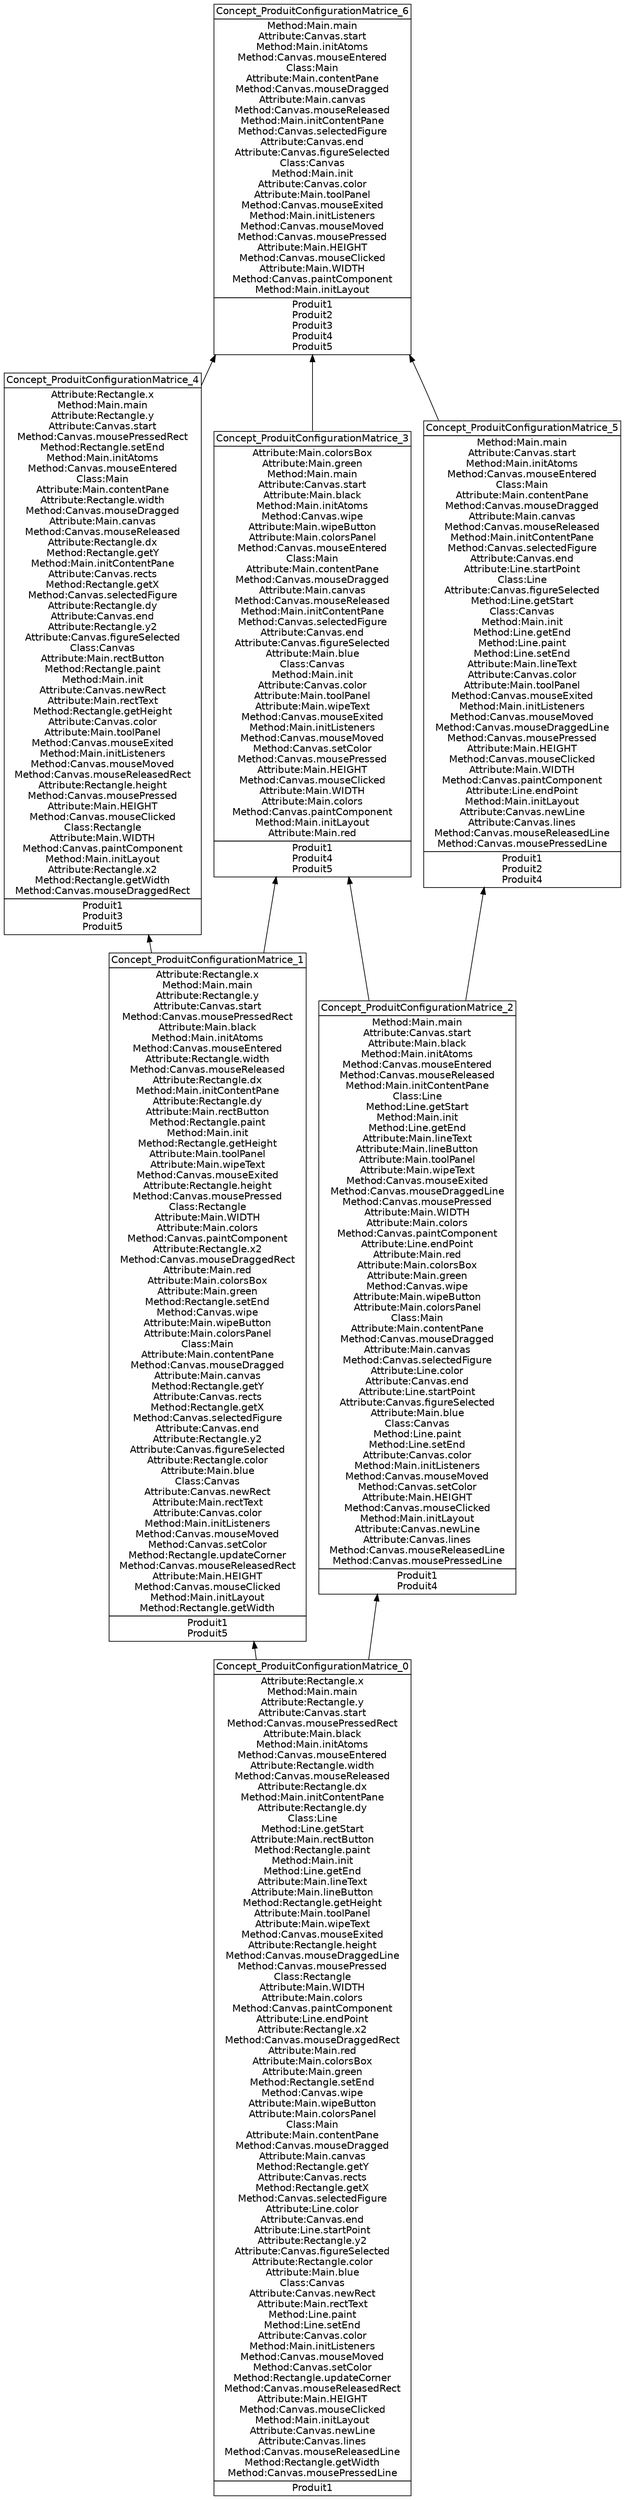 digraph G { 
	rankdir=BT;
	margin=0;
	node [margin="0.03,0.03",fontname="DejaVu Sans"];
	ranksep=0.3;
	nodesep=0.2;
//graph[label="name:ProduitConfigurationMatrice,concept number:7,object number:5,attribute number:76"
0 [shape=none,label=<<table border="0" cellborder="1" cellspacing="0" port="p"><tr><td>Concept_ProduitConfigurationMatrice_6</td></tr><tr><td>Method:Main.main<br/>Attribute:Canvas.start<br/>Method:Main.initAtoms<br/>Method:Canvas.mouseEntered<br/>Class:Main<br/>Attribute:Main.contentPane<br/>Method:Canvas.mouseDragged<br/>Attribute:Main.canvas<br/>Method:Canvas.mouseReleased<br/>Method:Main.initContentPane<br/>Method:Canvas.selectedFigure<br/>Attribute:Canvas.end<br/>Attribute:Canvas.figureSelected<br/>Class:Canvas<br/>Method:Main.init<br/>Attribute:Canvas.color<br/>Attribute:Main.toolPanel<br/>Method:Canvas.mouseExited<br/>Method:Main.initListeners<br/>Method:Canvas.mouseMoved<br/>Method:Canvas.mousePressed<br/>Attribute:Main.HEIGHT<br/>Method:Canvas.mouseClicked<br/>Attribute:Main.WIDTH<br/>Method:Canvas.paintComponent<br/>Method:Main.initLayout<br/></td></tr><tr><td>Produit1<br/>Produit2<br/>Produit3<br/>Produit4<br/>Produit5<br/></td></tr></table>>];
1 [shape=none,label=<<table border="0" cellborder="1" cellspacing="0" port="p"><tr><td>Concept_ProduitConfigurationMatrice_5</td></tr><tr><td>Method:Main.main<br/>Attribute:Canvas.start<br/>Method:Main.initAtoms<br/>Method:Canvas.mouseEntered<br/>Class:Main<br/>Attribute:Main.contentPane<br/>Method:Canvas.mouseDragged<br/>Attribute:Main.canvas<br/>Method:Canvas.mouseReleased<br/>Method:Main.initContentPane<br/>Method:Canvas.selectedFigure<br/>Attribute:Canvas.end<br/>Attribute:Line.startPoint<br/>Class:Line<br/>Attribute:Canvas.figureSelected<br/>Method:Line.getStart<br/>Class:Canvas<br/>Method:Main.init<br/>Method:Line.getEnd<br/>Method:Line.paint<br/>Method:Line.setEnd<br/>Attribute:Main.lineText<br/>Attribute:Canvas.color<br/>Attribute:Main.toolPanel<br/>Method:Canvas.mouseExited<br/>Method:Main.initListeners<br/>Method:Canvas.mouseMoved<br/>Method:Canvas.mouseDraggedLine<br/>Method:Canvas.mousePressed<br/>Attribute:Main.HEIGHT<br/>Method:Canvas.mouseClicked<br/>Attribute:Main.WIDTH<br/>Method:Canvas.paintComponent<br/>Attribute:Line.endPoint<br/>Method:Main.initLayout<br/>Attribute:Canvas.newLine<br/>Attribute:Canvas.lines<br/>Method:Canvas.mouseReleasedLine<br/>Method:Canvas.mousePressedLine<br/></td></tr><tr><td>Produit1<br/>Produit2<br/>Produit4<br/></td></tr></table>>];
2 [shape=none,label=<<table border="0" cellborder="1" cellspacing="0" port="p"><tr><td>Concept_ProduitConfigurationMatrice_0</td></tr><tr><td>Attribute:Rectangle.x<br/>Method:Main.main<br/>Attribute:Rectangle.y<br/>Attribute:Canvas.start<br/>Method:Canvas.mousePressedRect<br/>Attribute:Main.black<br/>Method:Main.initAtoms<br/>Method:Canvas.mouseEntered<br/>Attribute:Rectangle.width<br/>Method:Canvas.mouseReleased<br/>Attribute:Rectangle.dx<br/>Method:Main.initContentPane<br/>Attribute:Rectangle.dy<br/>Class:Line<br/>Method:Line.getStart<br/>Attribute:Main.rectButton<br/>Method:Rectangle.paint<br/>Method:Main.init<br/>Method:Line.getEnd<br/>Attribute:Main.lineText<br/>Attribute:Main.lineButton<br/>Method:Rectangle.getHeight<br/>Attribute:Main.toolPanel<br/>Attribute:Main.wipeText<br/>Method:Canvas.mouseExited<br/>Attribute:Rectangle.height<br/>Method:Canvas.mouseDraggedLine<br/>Method:Canvas.mousePressed<br/>Class:Rectangle<br/>Attribute:Main.WIDTH<br/>Attribute:Main.colors<br/>Method:Canvas.paintComponent<br/>Attribute:Line.endPoint<br/>Attribute:Rectangle.x2<br/>Method:Canvas.mouseDraggedRect<br/>Attribute:Main.red<br/>Attribute:Main.colorsBox<br/>Attribute:Main.green<br/>Method:Rectangle.setEnd<br/>Method:Canvas.wipe<br/>Attribute:Main.wipeButton<br/>Attribute:Main.colorsPanel<br/>Class:Main<br/>Attribute:Main.contentPane<br/>Method:Canvas.mouseDragged<br/>Attribute:Main.canvas<br/>Method:Rectangle.getY<br/>Attribute:Canvas.rects<br/>Method:Rectangle.getX<br/>Method:Canvas.selectedFigure<br/>Attribute:Line.color<br/>Attribute:Canvas.end<br/>Attribute:Line.startPoint<br/>Attribute:Rectangle.y2<br/>Attribute:Canvas.figureSelected<br/>Attribute:Rectangle.color<br/>Attribute:Main.blue<br/>Class:Canvas<br/>Attribute:Canvas.newRect<br/>Attribute:Main.rectText<br/>Method:Line.paint<br/>Method:Line.setEnd<br/>Attribute:Canvas.color<br/>Method:Main.initListeners<br/>Method:Canvas.mouseMoved<br/>Method:Canvas.setColor<br/>Method:Rectangle.updateCorner<br/>Method:Canvas.mouseReleasedRect<br/>Attribute:Main.HEIGHT<br/>Method:Canvas.mouseClicked<br/>Method:Main.initLayout<br/>Attribute:Canvas.newLine<br/>Attribute:Canvas.lines<br/>Method:Canvas.mouseReleasedLine<br/>Method:Rectangle.getWidth<br/>Method:Canvas.mousePressedLine<br/></td></tr><tr><td>Produit1<br/></td></tr></table>>];
3 [shape=none,label=<<table border="0" cellborder="1" cellspacing="0" port="p"><tr><td>Concept_ProduitConfigurationMatrice_4</td></tr><tr><td>Attribute:Rectangle.x<br/>Method:Main.main<br/>Attribute:Rectangle.y<br/>Attribute:Canvas.start<br/>Method:Canvas.mousePressedRect<br/>Method:Rectangle.setEnd<br/>Method:Main.initAtoms<br/>Method:Canvas.mouseEntered<br/>Class:Main<br/>Attribute:Main.contentPane<br/>Attribute:Rectangle.width<br/>Method:Canvas.mouseDragged<br/>Attribute:Main.canvas<br/>Method:Canvas.mouseReleased<br/>Attribute:Rectangle.dx<br/>Method:Rectangle.getY<br/>Method:Main.initContentPane<br/>Attribute:Canvas.rects<br/>Method:Rectangle.getX<br/>Method:Canvas.selectedFigure<br/>Attribute:Rectangle.dy<br/>Attribute:Canvas.end<br/>Attribute:Rectangle.y2<br/>Attribute:Canvas.figureSelected<br/>Class:Canvas<br/>Attribute:Main.rectButton<br/>Method:Rectangle.paint<br/>Method:Main.init<br/>Attribute:Canvas.newRect<br/>Attribute:Main.rectText<br/>Method:Rectangle.getHeight<br/>Attribute:Canvas.color<br/>Attribute:Main.toolPanel<br/>Method:Canvas.mouseExited<br/>Method:Main.initListeners<br/>Method:Canvas.mouseMoved<br/>Method:Canvas.mouseReleasedRect<br/>Attribute:Rectangle.height<br/>Method:Canvas.mousePressed<br/>Attribute:Main.HEIGHT<br/>Method:Canvas.mouseClicked<br/>Class:Rectangle<br/>Attribute:Main.WIDTH<br/>Method:Canvas.paintComponent<br/>Method:Main.initLayout<br/>Attribute:Rectangle.x2<br/>Method:Rectangle.getWidth<br/>Method:Canvas.mouseDraggedRect<br/></td></tr><tr><td>Produit1<br/>Produit3<br/>Produit5<br/></td></tr></table>>];
4 [shape=none,label=<<table border="0" cellborder="1" cellspacing="0" port="p"><tr><td>Concept_ProduitConfigurationMatrice_1</td></tr><tr><td>Attribute:Rectangle.x<br/>Method:Main.main<br/>Attribute:Rectangle.y<br/>Attribute:Canvas.start<br/>Method:Canvas.mousePressedRect<br/>Attribute:Main.black<br/>Method:Main.initAtoms<br/>Method:Canvas.mouseEntered<br/>Attribute:Rectangle.width<br/>Method:Canvas.mouseReleased<br/>Attribute:Rectangle.dx<br/>Method:Main.initContentPane<br/>Attribute:Rectangle.dy<br/>Attribute:Main.rectButton<br/>Method:Rectangle.paint<br/>Method:Main.init<br/>Method:Rectangle.getHeight<br/>Attribute:Main.toolPanel<br/>Attribute:Main.wipeText<br/>Method:Canvas.mouseExited<br/>Attribute:Rectangle.height<br/>Method:Canvas.mousePressed<br/>Class:Rectangle<br/>Attribute:Main.WIDTH<br/>Attribute:Main.colors<br/>Method:Canvas.paintComponent<br/>Attribute:Rectangle.x2<br/>Method:Canvas.mouseDraggedRect<br/>Attribute:Main.red<br/>Attribute:Main.colorsBox<br/>Attribute:Main.green<br/>Method:Rectangle.setEnd<br/>Method:Canvas.wipe<br/>Attribute:Main.wipeButton<br/>Attribute:Main.colorsPanel<br/>Class:Main<br/>Attribute:Main.contentPane<br/>Method:Canvas.mouseDragged<br/>Attribute:Main.canvas<br/>Method:Rectangle.getY<br/>Attribute:Canvas.rects<br/>Method:Rectangle.getX<br/>Method:Canvas.selectedFigure<br/>Attribute:Canvas.end<br/>Attribute:Rectangle.y2<br/>Attribute:Canvas.figureSelected<br/>Attribute:Rectangle.color<br/>Attribute:Main.blue<br/>Class:Canvas<br/>Attribute:Canvas.newRect<br/>Attribute:Main.rectText<br/>Attribute:Canvas.color<br/>Method:Main.initListeners<br/>Method:Canvas.mouseMoved<br/>Method:Canvas.setColor<br/>Method:Rectangle.updateCorner<br/>Method:Canvas.mouseReleasedRect<br/>Attribute:Main.HEIGHT<br/>Method:Canvas.mouseClicked<br/>Method:Main.initLayout<br/>Method:Rectangle.getWidth<br/></td></tr><tr><td>Produit1<br/>Produit5<br/></td></tr></table>>];
5 [shape=none,label=<<table border="0" cellborder="1" cellspacing="0" port="p"><tr><td>Concept_ProduitConfigurationMatrice_2</td></tr><tr><td>Method:Main.main<br/>Attribute:Canvas.start<br/>Attribute:Main.black<br/>Method:Main.initAtoms<br/>Method:Canvas.mouseEntered<br/>Method:Canvas.mouseReleased<br/>Method:Main.initContentPane<br/>Class:Line<br/>Method:Line.getStart<br/>Method:Main.init<br/>Method:Line.getEnd<br/>Attribute:Main.lineText<br/>Attribute:Main.lineButton<br/>Attribute:Main.toolPanel<br/>Attribute:Main.wipeText<br/>Method:Canvas.mouseExited<br/>Method:Canvas.mouseDraggedLine<br/>Method:Canvas.mousePressed<br/>Attribute:Main.WIDTH<br/>Attribute:Main.colors<br/>Method:Canvas.paintComponent<br/>Attribute:Line.endPoint<br/>Attribute:Main.red<br/>Attribute:Main.colorsBox<br/>Attribute:Main.green<br/>Method:Canvas.wipe<br/>Attribute:Main.wipeButton<br/>Attribute:Main.colorsPanel<br/>Class:Main<br/>Attribute:Main.contentPane<br/>Method:Canvas.mouseDragged<br/>Attribute:Main.canvas<br/>Method:Canvas.selectedFigure<br/>Attribute:Line.color<br/>Attribute:Canvas.end<br/>Attribute:Line.startPoint<br/>Attribute:Canvas.figureSelected<br/>Attribute:Main.blue<br/>Class:Canvas<br/>Method:Line.paint<br/>Method:Line.setEnd<br/>Attribute:Canvas.color<br/>Method:Main.initListeners<br/>Method:Canvas.mouseMoved<br/>Method:Canvas.setColor<br/>Attribute:Main.HEIGHT<br/>Method:Canvas.mouseClicked<br/>Method:Main.initLayout<br/>Attribute:Canvas.newLine<br/>Attribute:Canvas.lines<br/>Method:Canvas.mouseReleasedLine<br/>Method:Canvas.mousePressedLine<br/></td></tr><tr><td>Produit1<br/>Produit4<br/></td></tr></table>>];
6 [shape=none,label=<<table border="0" cellborder="1" cellspacing="0" port="p"><tr><td>Concept_ProduitConfigurationMatrice_3</td></tr><tr><td>Attribute:Main.colorsBox<br/>Attribute:Main.green<br/>Method:Main.main<br/>Attribute:Canvas.start<br/>Attribute:Main.black<br/>Method:Main.initAtoms<br/>Method:Canvas.wipe<br/>Attribute:Main.wipeButton<br/>Attribute:Main.colorsPanel<br/>Method:Canvas.mouseEntered<br/>Class:Main<br/>Attribute:Main.contentPane<br/>Method:Canvas.mouseDragged<br/>Attribute:Main.canvas<br/>Method:Canvas.mouseReleased<br/>Method:Main.initContentPane<br/>Method:Canvas.selectedFigure<br/>Attribute:Canvas.end<br/>Attribute:Canvas.figureSelected<br/>Attribute:Main.blue<br/>Class:Canvas<br/>Method:Main.init<br/>Attribute:Canvas.color<br/>Attribute:Main.toolPanel<br/>Attribute:Main.wipeText<br/>Method:Canvas.mouseExited<br/>Method:Main.initListeners<br/>Method:Canvas.mouseMoved<br/>Method:Canvas.setColor<br/>Method:Canvas.mousePressed<br/>Attribute:Main.HEIGHT<br/>Method:Canvas.mouseClicked<br/>Attribute:Main.WIDTH<br/>Attribute:Main.colors<br/>Method:Canvas.paintComponent<br/>Method:Main.initLayout<br/>Attribute:Main.red<br/></td></tr><tr><td>Produit1<br/>Produit4<br/>Produit5<br/></td></tr></table>>];
	3:p -> 0:p
	6:p -> 0:p
	1:p -> 0:p
	5:p -> 1:p
	4:p -> 3:p
	2:p -> 4:p
	2:p -> 5:p
	4:p -> 6:p
	5:p -> 6:p
}